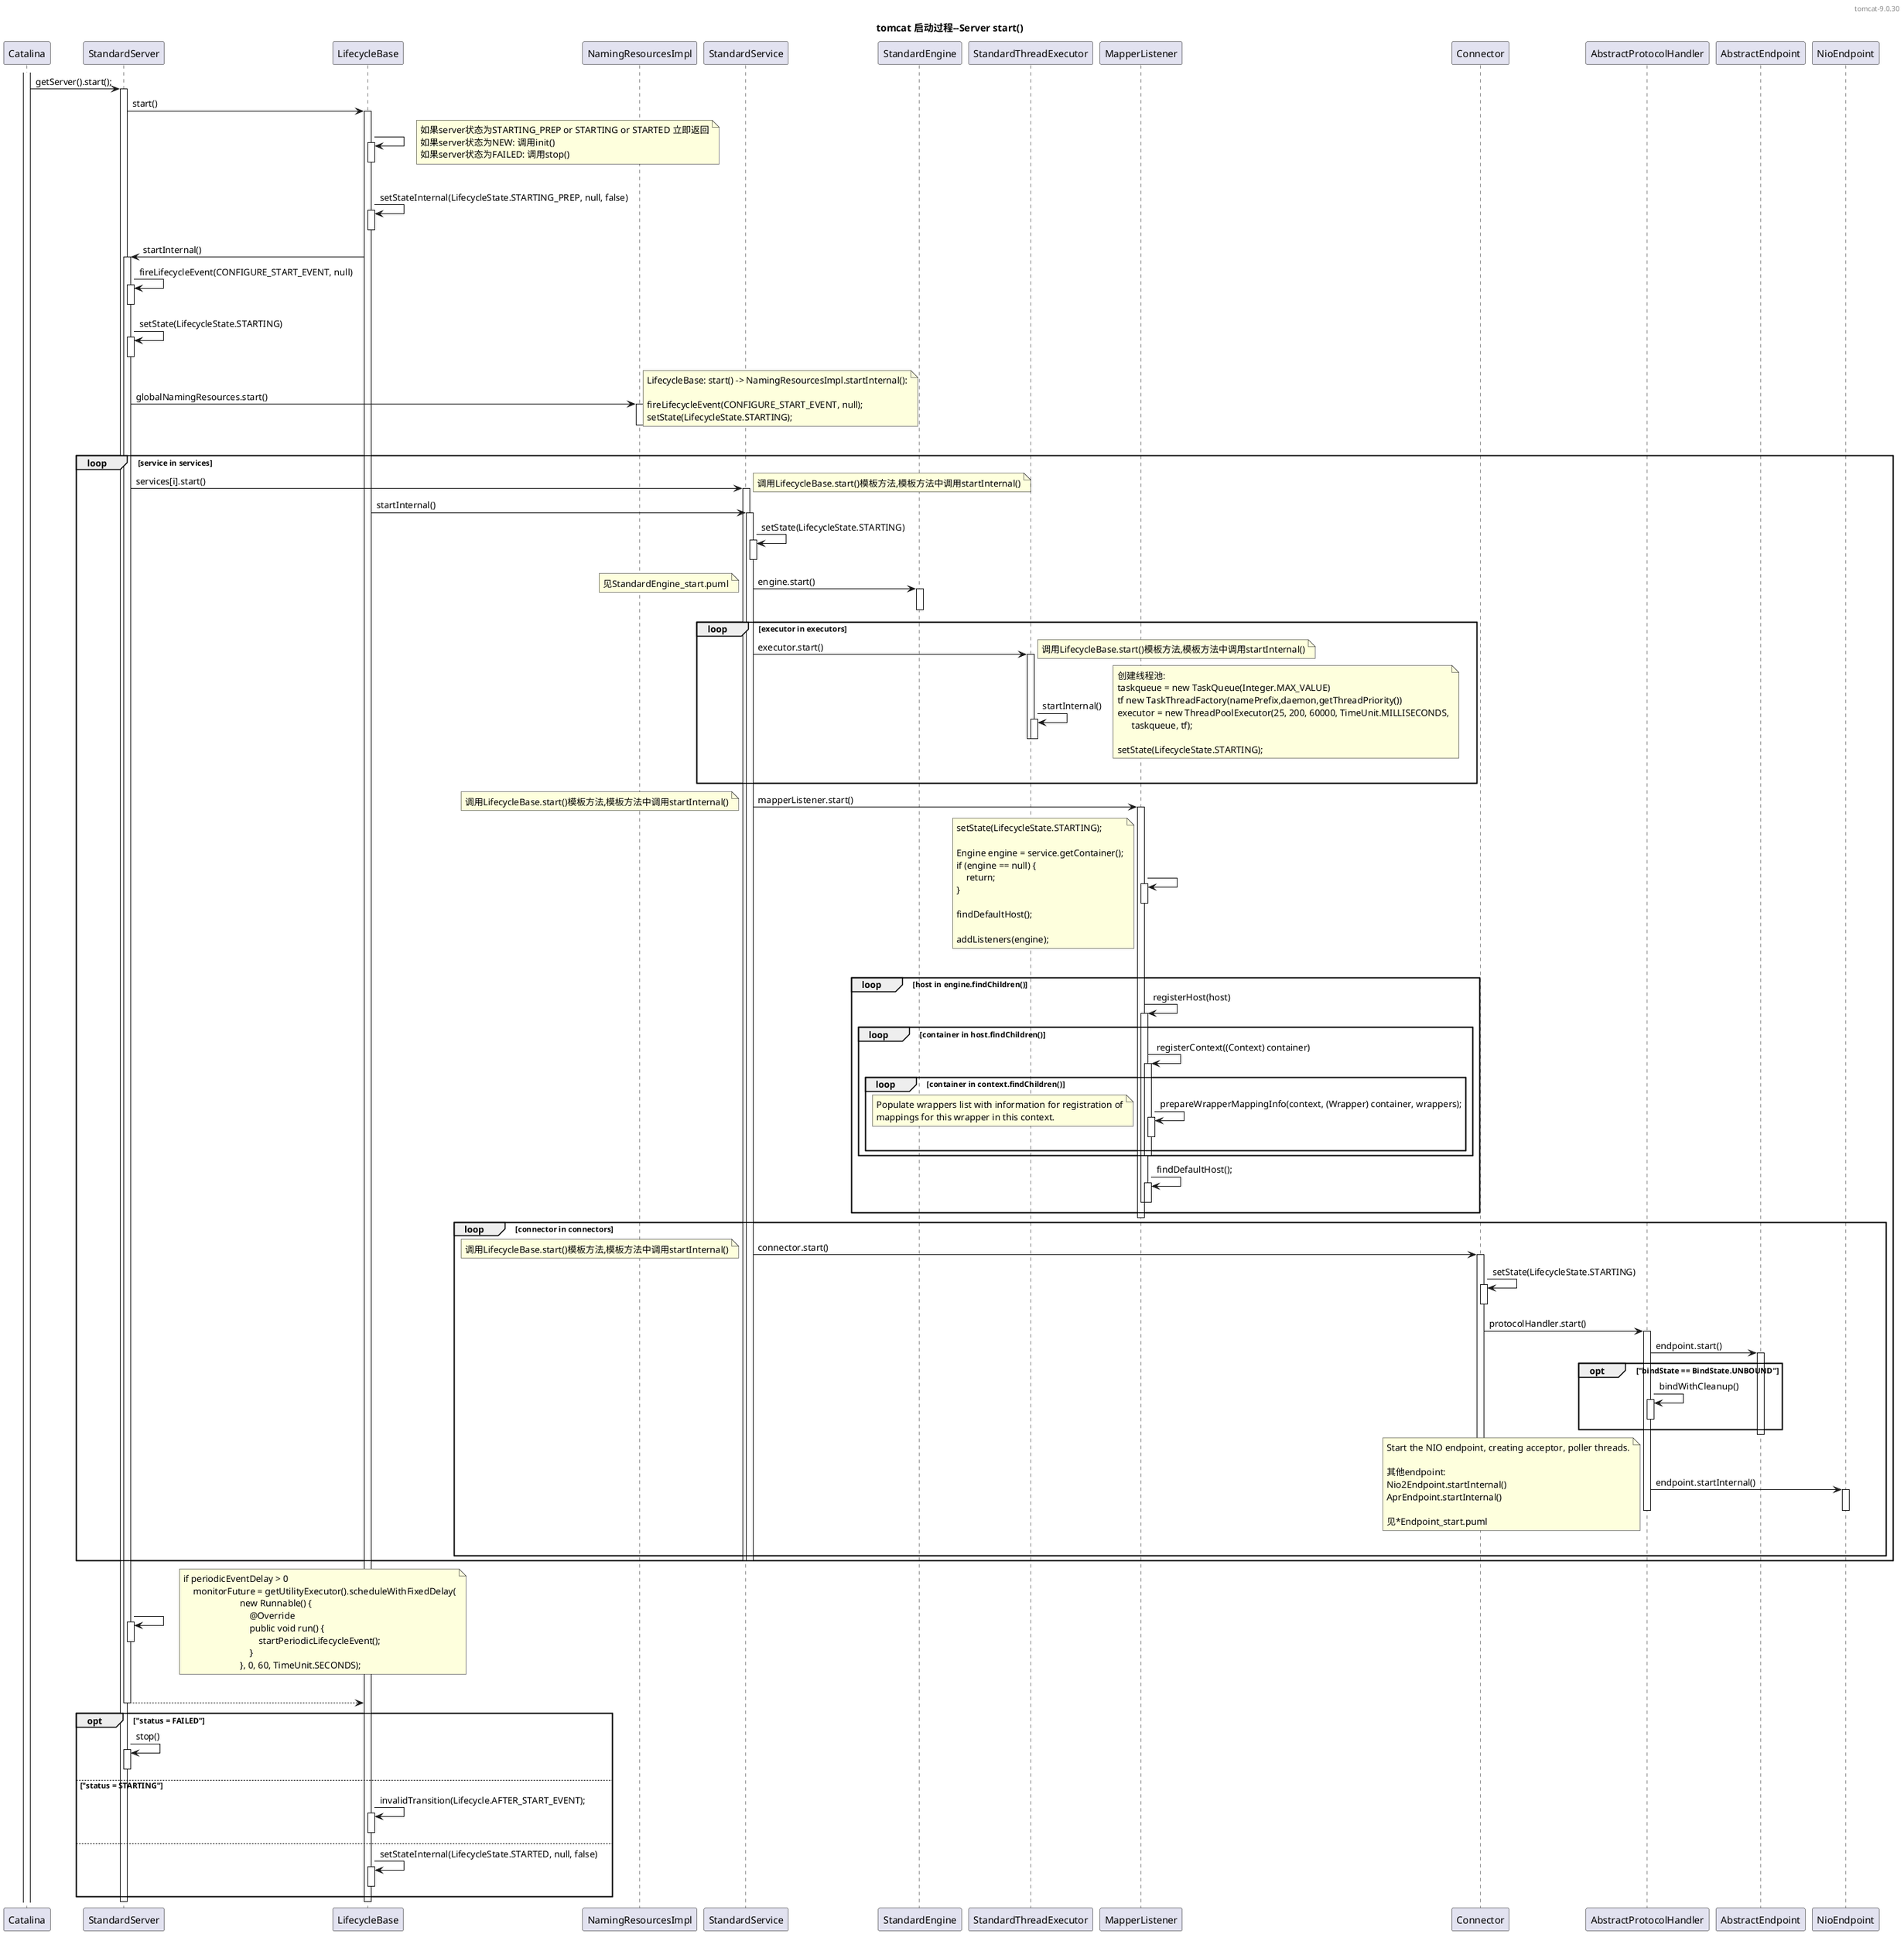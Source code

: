 @startuml

header tomcat-9.0.30

title tomcat 启动过程--Server start()

note top
	at java.lang.Thread.dumpStack(Thread.java:1336)
	at org.apache.catalina.core.StandardContext.loadOnStartup(StandardContext.java:4871)
	at org.apache.catalina.core.StandardContext.startInternal(StandardContext.java:5180)
	at org.apache.catalina.util.LifecycleBase.start(LifecycleBase.java:183)
	at org.apache.catalina.core.ContainerBase.addChildInternal(ContainerBase.java:717)
	at org.apache.catalina.core.ContainerBase.addChild(ContainerBase.java:690)
	at org.apache.catalina.core.StandardHost.addChild(StandardHost.java:705)
	at org.apache.catalina.startup.HostConfig.deployDirectory(HostConfig.java:1133)
	at org.apache.catalina.startup.HostConfig$DeployDirectory.run(HostConfig.java:1867)
	at java.util.concurrent.Executors$RunnableAdapter.call(Executors.java:511)
	at java.util.concurrent.FutureTask.run$$$capture(FutureTask.java:266)
	at java.util.concurrent.FutureTask.run(FutureTask.java)
	at org.apache.tomcat.util.threads.InlineExecutorService.execute(InlineExecutorService.java:75)
	at java.util.concurrent.AbstractExecutorService.submit(AbstractExecutorService.java:112)
	at org.apache.catalina.startup.HostConfig.deployDirectories(HostConfig.java:1045)
	at org.apache.catalina.startup.HostConfig.deployApps(HostConfig.java:429)
	at org.apache.catalina.startup.HostConfig.start(HostConfig.java:1576)
	at org.apache.catalina.startup.HostConfig.lifecycleEvent(HostConfig.java:309)
	at org.apache.catalina.util.LifecycleBase.fireLifecycleEvent(LifecycleBase.java:123)
	at org.apache.catalina.util.LifecycleBase.setStateInternal(LifecycleBase.java:423)
	at org.apache.catalina.util.LifecycleBase.setState(LifecycleBase.java:366)
	at org.apache.catalina.core.ContainerBase.startInternal(ContainerBase.java:936)
	at org.apache.catalina.core.StandardHost.startInternal(StandardHost.java:841)
	at org.apache.catalina.util.LifecycleBase.start(LifecycleBase.java:183)
	at org.apache.catalina.core.ContainerBase$StartChild.call(ContainerBase.java:1384)
	at org.apache.catalina.core.ContainerBase$StartChild.call(ContainerBase.java:1374)
	at java.util.concurrent.FutureTask.run$$$capture(FutureTask.java:266)
	at java.util.concurrent.FutureTask.run(FutureTask.java)
	at org.apache.tomcat.util.threads.InlineExecutorService.execute(InlineExecutorService.java:75)
	at java.util.concurrent.AbstractExecutorService.submit(AbstractExecutorService.java:134)
	at org.apache.catalina.core.ContainerBase.startInternal(ContainerBase.java:909)
	at org.apache.catalina.core.StandardEngine.startInternal(StandardEngine.java:262)
	at org.apache.catalina.util.LifecycleBase.start(LifecycleBase.java:183)
	at org.apache.catalina.core.StandardService.startInternal(StandardService.java:421)
	at org.apache.catalina.util.LifecycleBase.start(LifecycleBase.java:183)
	at org.apache.catalina.core.StandardServer.startInternal(StandardServer.java:930)
	at org.apache.catalina.util.LifecycleBase.start(LifecycleBase.java:183)
	at org.apache.catalina.startup.Catalina.start(Catalina.java:633)
	at sun.reflect.NativeMethodAccessorImpl.invoke0(Native Method)
	at sun.reflect.NativeMethodAccessorImpl.invoke(NativeMethodAccessorImpl.java:62)
	at sun.reflect.DelegatingMethodAccessorImpl.invoke(DelegatingMethodAccessorImpl.java:43)
	at java.lang.reflect.Method.invoke(Method.java:498)
	at org.apache.catalina.startup.Bootstrap.start(Bootstrap.java:343)
	at org.apache.catalina.startup.Bootstrap.main(Bootstrap.java:474)





	at java.lang.Thread.dumpStack(Thread.java:1336)
    	at org.apache.catalina.core.ContainerBase.startInternal(ContainerBase.java:932)
    	at org.apache.catalina.core.StandardHost.startInternal(StandardHost.java:841)
    	at org.apache.catalina.util.LifecycleBase.start(LifecycleBase.java:183)
    	at org.apache.catalina.core.ContainerBase$StartChild.call(ContainerBase.java:1384)
    	at org.apache.catalina.core.ContainerBase$StartChild.call(ContainerBase.java:1374)
    	at java.util.concurrent.FutureTask.run$$$capture(FutureTask.java:266)
    	at java.util.concurrent.FutureTask.run(FutureTask.java)
    	at org.apache.tomcat.util.threads.InlineExecutorService.execute(InlineExecutorService.java:75)
    	at java.util.concurrent.AbstractExecutorService.submit(AbstractExecutorService.java:134)
    	at org.apache.catalina.core.ContainerBase.startInternal(ContainerBase.java:909)
    	at org.apache.catalina.core.StandardEngine.startInternal(StandardEngine.java:262)
    	at org.apache.catalina.util.LifecycleBase.start(LifecycleBase.java:183)
    	at org.apache.catalina.core.StandardService.startInternal(StandardService.java:421)
    	at org.apache.catalina.util.LifecycleBase.start(LifecycleBase.java:183)
    	at org.apache.catalina.core.StandardServer.startInternal(StandardServer.java:930)
    	at org.apache.catalina.util.LifecycleBase.start(LifecycleBase.java:183)
    	at org.apache.catalina.startup.Catalina.start(Catalina.java:633)
    	at sun.reflect.NativeMethodAccessorImpl.invoke0(Native Method)
    	at sun.reflect.NativeMethodAccessorImpl.invoke(NativeMethodAccessorImpl.java:62)
    	at sun.reflect.DelegatingMethodAccessorImpl.invoke(DelegatingMethodAccessorImpl.java:43)
    	at java.lang.reflect.Method.invoke(Method.java:498)
    	at org.apache.catalina.startup.Bootstrap.start(Bootstrap.java:343)
    	at org.apache.catalina.startup.Bootstrap.main(Bootstrap.java:474)
end note

activate Catalina
Catalina -> StandardServer++: getServer().start();
    StandardServer -> LifecycleBase++: start()
        LifecycleBase ->LifecycleBase++
            note right
                如果server状态为STARTING_PREP or STARTING or STARTED 立即返回
                如果server状态为NEW: 调用init()
                如果server状态为FAILED: 调用stop()
            end note
        deactivate LifecycleBase

        LifecycleBase -> LifecycleBase++: setStateInternal(LifecycleState.STARTING_PREP, null, false)
        deactivate LifecycleBase

        LifecycleBase -> StandardServer++: startInternal()
            StandardServer -> StandardServer++:  fireLifecycleEvent(CONFIGURE_START_EVENT, null)
            deactivate StandardServer

            StandardServer -> StandardServer++:  setState(LifecycleState.STARTING)
            deactivate StandardServer

            StandardServer -> NamingResourcesImpl++: globalNamingResources.start()
                note right
                    LifecycleBase: start() -> NamingResourcesImpl.startInternal():

                    fireLifecycleEvent(CONFIGURE_START_EVENT, null);
                    setState(LifecycleState.STARTING);
                end note
            deactivate NamingResourcesImpl

            loop service in services
                StandardServer -> StandardService++: services[i].start()
                    note right
                        调用LifecycleBase.start()模板方法,模板方法中调用startInternal()
                    end note
                    LifecycleBase -> StandardService++: startInternal()
                        StandardService -> StandardService++: setState(LifecycleState.STARTING)
                        deactivate StandardService

                        StandardService -> StandardEngine++: engine.start()
                            note left
                            见StandardEngine_start.puml
                            end note
                        deactivate StandardEngine

                        loop executor in executors
                            StandardService -> StandardThreadExecutor++: executor.start()
                                note right
                                    调用LifecycleBase.start()模板方法,模板方法中调用startInternal()
                                end note

                                StandardThreadExecutor -> StandardThreadExecutor++: startInternal()
                                    note right
                                        创建线程池:
                                        taskqueue = new TaskQueue(Integer.MAX_VALUE)
                                        tf new TaskThreadFactory(namePrefix,daemon,getThreadPriority())
                                        executor = new ThreadPoolExecutor(25, 200, 60000, TimeUnit.MILLISECONDS,
                                              taskqueue, tf);

                                        setState(LifecycleState.STARTING);
                                    end note
                                deactivate StandardThreadExecutor
                            deactivate StandardThreadExecutor
                        end loop

                        StandardService -> MapperListener++: mapperListener.start()
                            note left
                                调用LifecycleBase.start()模板方法,模板方法中调用startInternal()
                            end note

                            MapperListener -> MapperListener++
                                note left
                                    setState(LifecycleState.STARTING);

                                    Engine engine = service.getContainer();
                                    if (engine == null) {
                                        return;
                                    }

                                    findDefaultHost();

                                    addListeners(engine);
                                end note
                            deactivate MapperListener

                            loop host in engine.findChildren()
                                MapperListener -> MapperListener++: registerHost(host)
                                    loop container in host.findChildren()
                                        MapperListener -> MapperListener++:  registerContext((Context) container)
                                            loop container in context.findChildren()
                                                MapperListener -> MapperListener++:  prepareWrapperMappingInfo(context, (Wrapper) container, wrappers);
                                                    note left
                                                    Populate wrappers list with information for registration of
                                                    mappings for this wrapper in this context.
                                                    end note
                                                deactivate MapperListener
                                            end loop
                                        deactivate MapperListener
                                    end loop

                                    MapperListener -> MapperListener++: findDefaultHost();
                                    deactivate MapperListener
                                deactivate MapperListener
                            end loop
                        deactivate MapperListener

                        loop connector in connectors
                            StandardService -> Connector++: connector.start()
                                note left
                                    调用LifecycleBase.start()模板方法,模板方法中调用startInternal()
                                end note
                                Connector -> Connector++: setState(LifecycleState.STARTING)
                                deactivate Connector

                                Connector -> AbstractProtocolHandler++: protocolHandler.start()
                                    AbstractProtocolHandler -> AbstractEndpoint++: endpoint.start()
                                    opt "bindState == BindState.UNBOUND"
                                        AbstractProtocolHandler -> AbstractProtocolHandler++: bindWithCleanup()
                                        deactivate AbstractProtocolHandler
                                    end opt
                                    deactivate AbstractEndpoint

                                    AbstractProtocolHandler -> NioEndpoint++: endpoint.startInternal()
                                        note left
                                            Start the NIO endpoint, creating acceptor, poller threads.

                                            其他endpoint:
                                            Nio2Endpoint.startInternal()
                                            AprEndpoint.startInternal()

                                            见*Endpoint_start.puml
                                        end note
                                    deactivate NioEndpoint
                                deactivate AbstractProtocolHandler
                            deactivate Connector
                        end loop
                    deactivate StandardService
                deactivate StandardService
            end loop

            StandardServer -> StandardServer++:
                note right
                    if periodicEventDelay > 0
                        monitorFuture = getUtilityExecutor().scheduleWithFixedDelay(
                                            new Runnable() {
                                                @Override
                                                public void run() {
                                                    startPeriodicLifecycleEvent();
                                                }
                                            }, 0, 60, TimeUnit.SECONDS);
                end note
            deactivate StandardServer
        LifecycleBase <-- StandardServer--

        opt "status = FAILED"
            StandardServer -> StandardServer++: stop()
            deactivate StandardServer
        else "status = STARTING"
            LifecycleBase -> LifecycleBase++: invalidTransition(Lifecycle.AFTER_START_EVENT);
            deactivate LifecycleBase
        else
            LifecycleBase -> LifecycleBase++: setStateInternal(LifecycleState.STARTED, null, false)
            deactivate LifecycleBase
        end opt
    deactivate LifecycleBase
deactivate StandardServer


@enduml